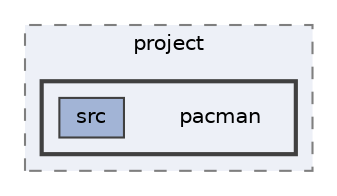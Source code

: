 digraph "G:/protondrive/My files/szkola/gui/project/pacman"
{
 // LATEX_PDF_SIZE
  bgcolor="transparent";
  edge [fontname=Helvetica,fontsize=10,labelfontname=Helvetica,labelfontsize=10];
  node [fontname=Helvetica,fontsize=10,shape=box,height=0.2,width=0.4];
  compound=true
  subgraph clusterdir_a33e5e79bc77087c49c6c28ea15f6b47 {
    graph [ bgcolor="#edf0f7", pencolor="grey50", label="project", fontname=Helvetica,fontsize=10 style="filled,dashed", URL="dir_a33e5e79bc77087c49c6c28ea15f6b47.html",tooltip=""]
  subgraph clusterdir_375db8ad59ab06c0af9675006d2938ed {
    graph [ bgcolor="#edf0f7", pencolor="grey25", label="", fontname=Helvetica,fontsize=10 style="filled,bold", URL="dir_375db8ad59ab06c0af9675006d2938ed.html",tooltip=""]
    dir_375db8ad59ab06c0af9675006d2938ed [shape=plaintext, label="pacman"];
  dir_df63ffcad8740881fd9a18224a81a2df [label="src", fillcolor="#a2b4d6", color="grey25", style="filled", URL="dir_df63ffcad8740881fd9a18224a81a2df.html",tooltip=""];
  }
  }
}
